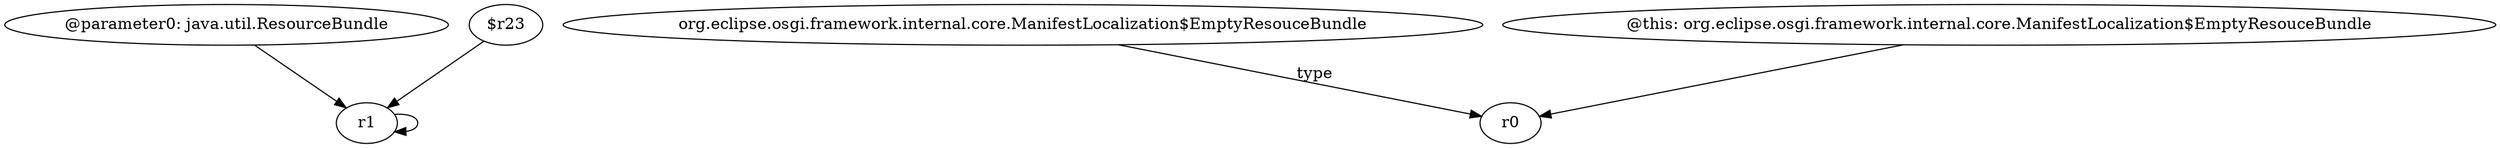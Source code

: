 digraph g {
0[label="@parameter0: java.util.ResourceBundle"]
1[label="r1"]
0->1[label=""]
1->1[label=""]
2[label="org.eclipse.osgi.framework.internal.core.ManifestLocalization$EmptyResouceBundle"]
3[label="r0"]
2->3[label="type"]
4[label="@this: org.eclipse.osgi.framework.internal.core.ManifestLocalization$EmptyResouceBundle"]
4->3[label=""]
5[label="$r23"]
5->1[label=""]
}